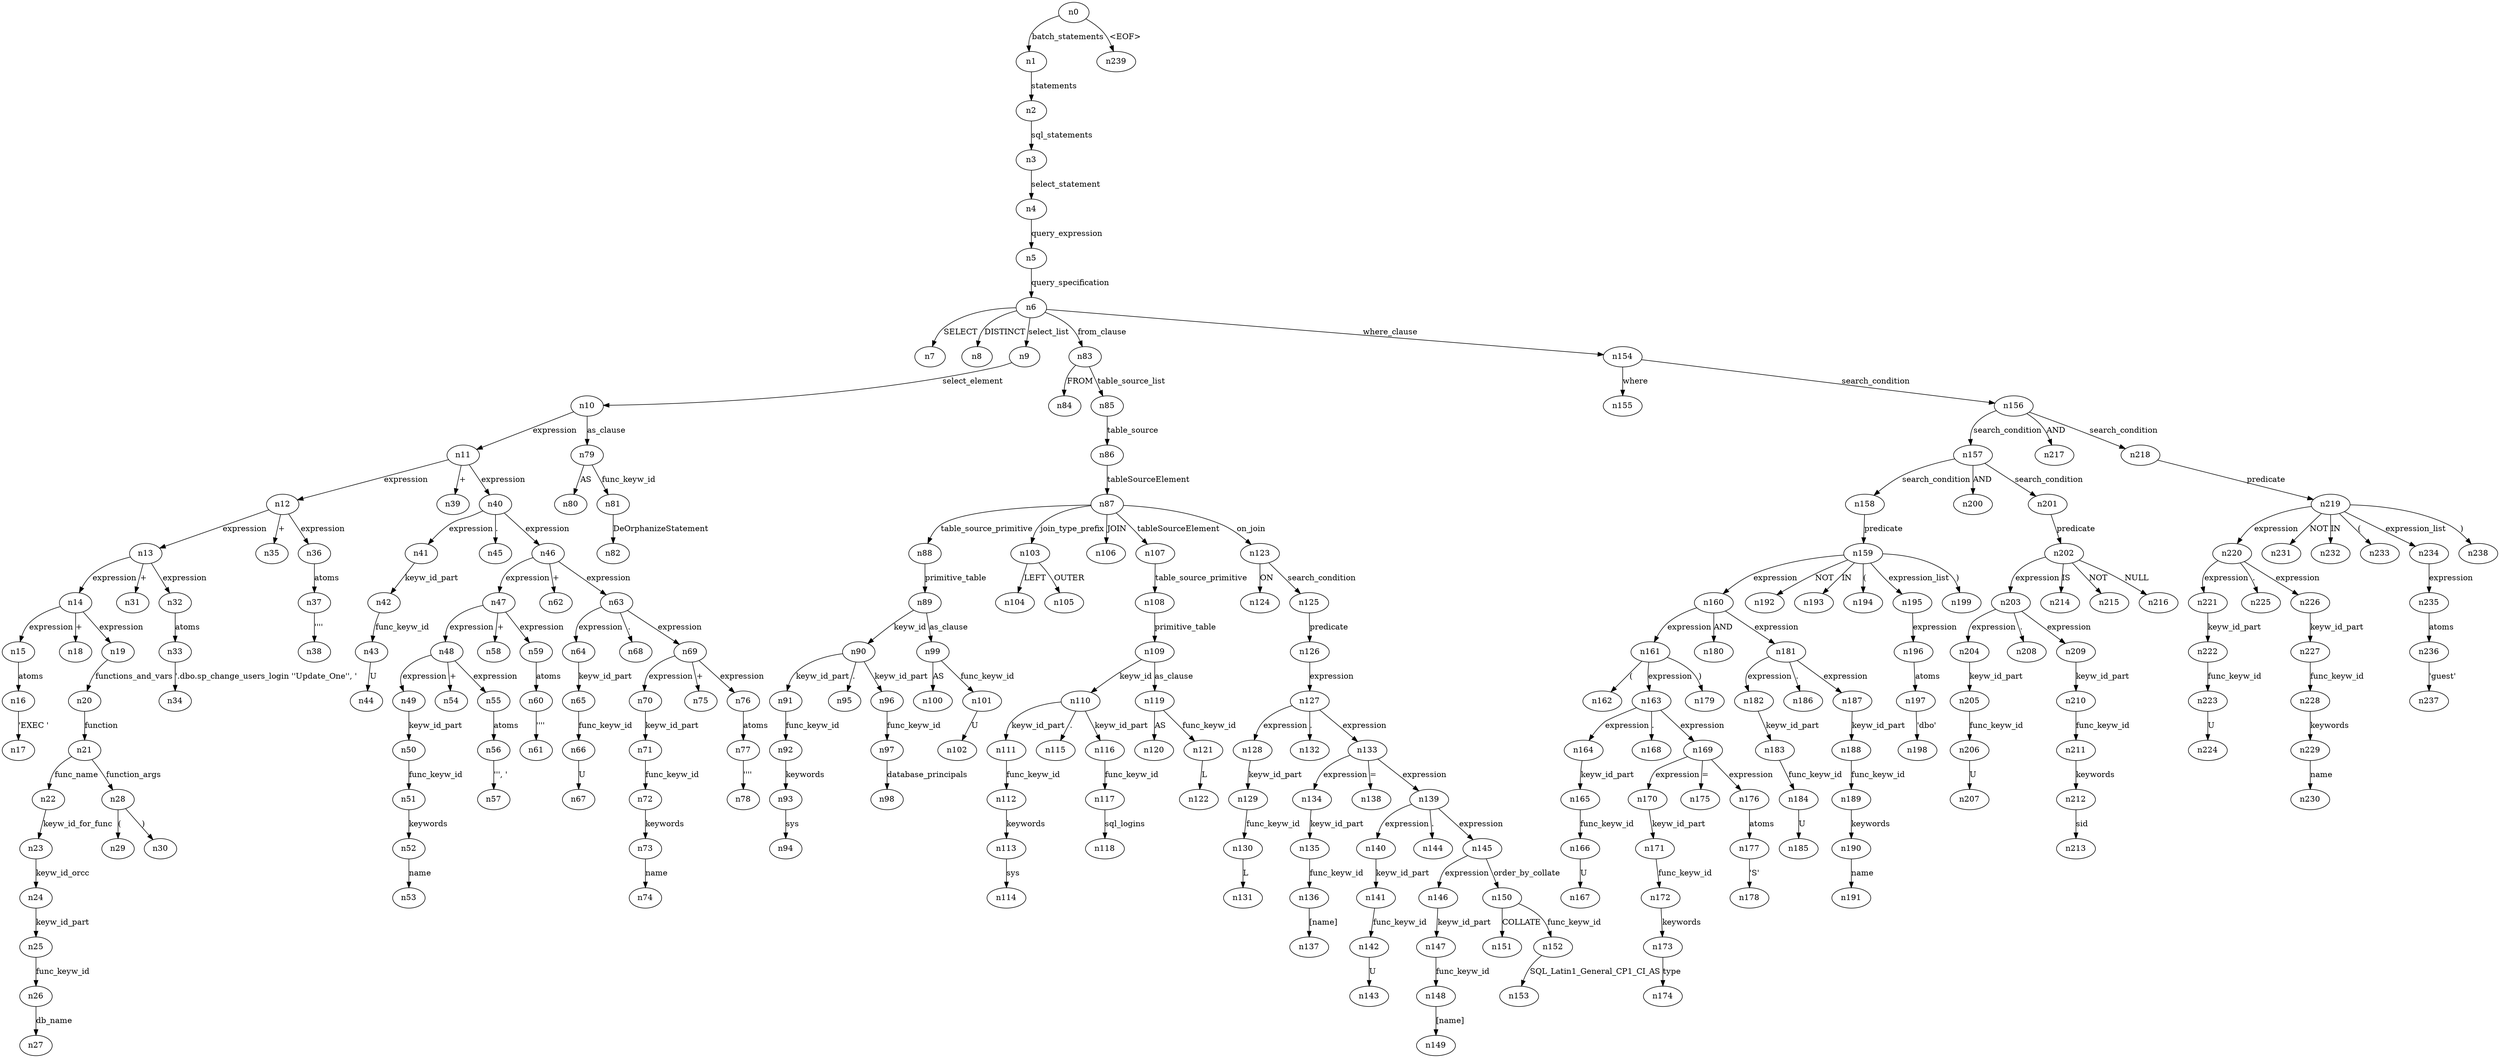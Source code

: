 digraph ParseTree {
  n0 -> n1 [label="batch_statements"];
  n1 -> n2 [label="statements"];
  n2 -> n3 [label="sql_statements"];
  n3 -> n4 [label="select_statement"];
  n4 -> n5 [label="query_expression"];
  n5 -> n6 [label="query_specification"];
  n6 -> n7 [label="SELECT"];
  n6 -> n8 [label="DISTINCT"];
  n6 -> n9 [label="select_list"];
  n9 -> n10 [label="select_element"];
  n10 -> n11 [label="expression"];
  n11 -> n12 [label="expression"];
  n12 -> n13 [label="expression"];
  n13 -> n14 [label="expression"];
  n14 -> n15 [label="expression"];
  n15 -> n16 [label="atoms"];
  n16 -> n17 [label="'EXEC '"];
  n14 -> n18 [label="+"];
  n14 -> n19 [label="expression"];
  n19 -> n20 [label="functions_and_vars"];
  n20 -> n21 [label="function"];
  n21 -> n22 [label="func_name"];
  n22 -> n23 [label="keyw_id_for_func"];
  n23 -> n24 [label="keyw_id_orcc"];
  n24 -> n25 [label="keyw_id_part"];
  n25 -> n26 [label="func_keyw_id"];
  n26 -> n27 [label="db_name"];
  n21 -> n28 [label="function_args"];
  n28 -> n29 [label="("];
  n28 -> n30 [label=")"];
  n13 -> n31 [label="+"];
  n13 -> n32 [label="expression"];
  n32 -> n33 [label="atoms"];
  n33 -> n34 [label="'.dbo.sp_change_users_login ''Update_One'', '"];
  n12 -> n35 [label="+"];
  n12 -> n36 [label="expression"];
  n36 -> n37 [label="atoms"];
  n37 -> n38 [label="''''"];
  n11 -> n39 [label="+"];
  n11 -> n40 [label="expression"];
  n40 -> n41 [label="expression"];
  n41 -> n42 [label="keyw_id_part"];
  n42 -> n43 [label="func_keyw_id"];
  n43 -> n44 [label="U"];
  n40 -> n45 [label="."];
  n40 -> n46 [label="expression"];
  n46 -> n47 [label="expression"];
  n47 -> n48 [label="expression"];
  n48 -> n49 [label="expression"];
  n49 -> n50 [label="keyw_id_part"];
  n50 -> n51 [label="func_keyw_id"];
  n51 -> n52 [label="keywords"];
  n52 -> n53 [label="name"];
  n48 -> n54 [label="+"];
  n48 -> n55 [label="expression"];
  n55 -> n56 [label="atoms"];
  n56 -> n57 [label="''', '"];
  n47 -> n58 [label="+"];
  n47 -> n59 [label="expression"];
  n59 -> n60 [label="atoms"];
  n60 -> n61 [label="''''"];
  n46 -> n62 [label="+"];
  n46 -> n63 [label="expression"];
  n63 -> n64 [label="expression"];
  n64 -> n65 [label="keyw_id_part"];
  n65 -> n66 [label="func_keyw_id"];
  n66 -> n67 [label="U"];
  n63 -> n68 [label="."];
  n63 -> n69 [label="expression"];
  n69 -> n70 [label="expression"];
  n70 -> n71 [label="keyw_id_part"];
  n71 -> n72 [label="func_keyw_id"];
  n72 -> n73 [label="keywords"];
  n73 -> n74 [label="name"];
  n69 -> n75 [label="+"];
  n69 -> n76 [label="expression"];
  n76 -> n77 [label="atoms"];
  n77 -> n78 [label="''''"];
  n10 -> n79 [label="as_clause"];
  n79 -> n80 [label="AS"];
  n79 -> n81 [label="func_keyw_id"];
  n81 -> n82 [label="DeOrphanizeStatement"];
  n6 -> n83 [label="from_clause"];
  n83 -> n84 [label="FROM"];
  n83 -> n85 [label="table_source_list"];
  n85 -> n86 [label="table_source"];
  n86 -> n87 [label="tableSourceElement"];
  n87 -> n88 [label="table_source_primitive"];
  n88 -> n89 [label="primitive_table"];
  n89 -> n90 [label="keyw_id"];
  n90 -> n91 [label="keyw_id_part"];
  n91 -> n92 [label="func_keyw_id"];
  n92 -> n93 [label="keywords"];
  n93 -> n94 [label="sys"];
  n90 -> n95 [label="."];
  n90 -> n96 [label="keyw_id_part"];
  n96 -> n97 [label="func_keyw_id"];
  n97 -> n98 [label="database_principals"];
  n89 -> n99 [label="as_clause"];
  n99 -> n100 [label="AS"];
  n99 -> n101 [label="func_keyw_id"];
  n101 -> n102 [label="U"];
  n87 -> n103 [label="join_type_prefix"];
  n103 -> n104 [label="LEFT"];
  n103 -> n105 [label="OUTER"];
  n87 -> n106 [label="JOIN"];
  n87 -> n107 [label="tableSourceElement"];
  n107 -> n108 [label="table_source_primitive"];
  n108 -> n109 [label="primitive_table"];
  n109 -> n110 [label="keyw_id"];
  n110 -> n111 [label="keyw_id_part"];
  n111 -> n112 [label="func_keyw_id"];
  n112 -> n113 [label="keywords"];
  n113 -> n114 [label="sys"];
  n110 -> n115 [label="."];
  n110 -> n116 [label="keyw_id_part"];
  n116 -> n117 [label="func_keyw_id"];
  n117 -> n118 [label="sql_logins"];
  n109 -> n119 [label="as_clause"];
  n119 -> n120 [label="AS"];
  n119 -> n121 [label="func_keyw_id"];
  n121 -> n122 [label="L"];
  n87 -> n123 [label="on_join"];
  n123 -> n124 [label="ON"];
  n123 -> n125 [label="search_condition"];
  n125 -> n126 [label="predicate"];
  n126 -> n127 [label="expression"];
  n127 -> n128 [label="expression"];
  n128 -> n129 [label="keyw_id_part"];
  n129 -> n130 [label="func_keyw_id"];
  n130 -> n131 [label="L"];
  n127 -> n132 [label="."];
  n127 -> n133 [label="expression"];
  n133 -> n134 [label="expression"];
  n134 -> n135 [label="keyw_id_part"];
  n135 -> n136 [label="func_keyw_id"];
  n136 -> n137 [label="[name]"];
  n133 -> n138 [label="="];
  n133 -> n139 [label="expression"];
  n139 -> n140 [label="expression"];
  n140 -> n141 [label="keyw_id_part"];
  n141 -> n142 [label="func_keyw_id"];
  n142 -> n143 [label="U"];
  n139 -> n144 [label="."];
  n139 -> n145 [label="expression"];
  n145 -> n146 [label="expression"];
  n146 -> n147 [label="keyw_id_part"];
  n147 -> n148 [label="func_keyw_id"];
  n148 -> n149 [label="[name]"];
  n145 -> n150 [label="order_by_collate"];
  n150 -> n151 [label="COLLATE"];
  n150 -> n152 [label="func_keyw_id"];
  n152 -> n153 [label="SQL_Latin1_General_CP1_CI_AS"];
  n6 -> n154 [label="where_clause"];
  n154 -> n155 [label="where"];
  n154 -> n156 [label="search_condition"];
  n156 -> n157 [label="search_condition"];
  n157 -> n158 [label="search_condition"];
  n158 -> n159 [label="predicate"];
  n159 -> n160 [label="expression"];
  n160 -> n161 [label="expression"];
  n161 -> n162 [label="("];
  n161 -> n163 [label="expression"];
  n163 -> n164 [label="expression"];
  n164 -> n165 [label="keyw_id_part"];
  n165 -> n166 [label="func_keyw_id"];
  n166 -> n167 [label="U"];
  n163 -> n168 [label="."];
  n163 -> n169 [label="expression"];
  n169 -> n170 [label="expression"];
  n170 -> n171 [label="keyw_id_part"];
  n171 -> n172 [label="func_keyw_id"];
  n172 -> n173 [label="keywords"];
  n173 -> n174 [label="type"];
  n169 -> n175 [label="="];
  n169 -> n176 [label="expression"];
  n176 -> n177 [label="atoms"];
  n177 -> n178 [label="'S'"];
  n161 -> n179 [label=")"];
  n160 -> n180 [label="AND"];
  n160 -> n181 [label="expression"];
  n181 -> n182 [label="expression"];
  n182 -> n183 [label="keyw_id_part"];
  n183 -> n184 [label="func_keyw_id"];
  n184 -> n185 [label="U"];
  n181 -> n186 [label="."];
  n181 -> n187 [label="expression"];
  n187 -> n188 [label="keyw_id_part"];
  n188 -> n189 [label="func_keyw_id"];
  n189 -> n190 [label="keywords"];
  n190 -> n191 [label="name"];
  n159 -> n192 [label="NOT"];
  n159 -> n193 [label="IN"];
  n159 -> n194 [label="("];
  n159 -> n195 [label="expression_list"];
  n195 -> n196 [label="expression"];
  n196 -> n197 [label="atoms"];
  n197 -> n198 [label="'dbo'"];
  n159 -> n199 [label=")"];
  n157 -> n200 [label="AND"];
  n157 -> n201 [label="search_condition"];
  n201 -> n202 [label="predicate"];
  n202 -> n203 [label="expression"];
  n203 -> n204 [label="expression"];
  n204 -> n205 [label="keyw_id_part"];
  n205 -> n206 [label="func_keyw_id"];
  n206 -> n207 [label="U"];
  n203 -> n208 [label="."];
  n203 -> n209 [label="expression"];
  n209 -> n210 [label="keyw_id_part"];
  n210 -> n211 [label="func_keyw_id"];
  n211 -> n212 [label="keywords"];
  n212 -> n213 [label="sid"];
  n202 -> n214 [label="IS"];
  n202 -> n215 [label="NOT"];
  n202 -> n216 [label="NULL"];
  n156 -> n217 [label="AND"];
  n156 -> n218 [label="search_condition"];
  n218 -> n219 [label="predicate"];
  n219 -> n220 [label="expression"];
  n220 -> n221 [label="expression"];
  n221 -> n222 [label="keyw_id_part"];
  n222 -> n223 [label="func_keyw_id"];
  n223 -> n224 [label="U"];
  n220 -> n225 [label="."];
  n220 -> n226 [label="expression"];
  n226 -> n227 [label="keyw_id_part"];
  n227 -> n228 [label="func_keyw_id"];
  n228 -> n229 [label="keywords"];
  n229 -> n230 [label="name"];
  n219 -> n231 [label="NOT"];
  n219 -> n232 [label="IN"];
  n219 -> n233 [label="("];
  n219 -> n234 [label="expression_list"];
  n234 -> n235 [label="expression"];
  n235 -> n236 [label="atoms"];
  n236 -> n237 [label="'guest'"];
  n219 -> n238 [label=")"];
  n0 -> n239 [label="<EOF>"];
}